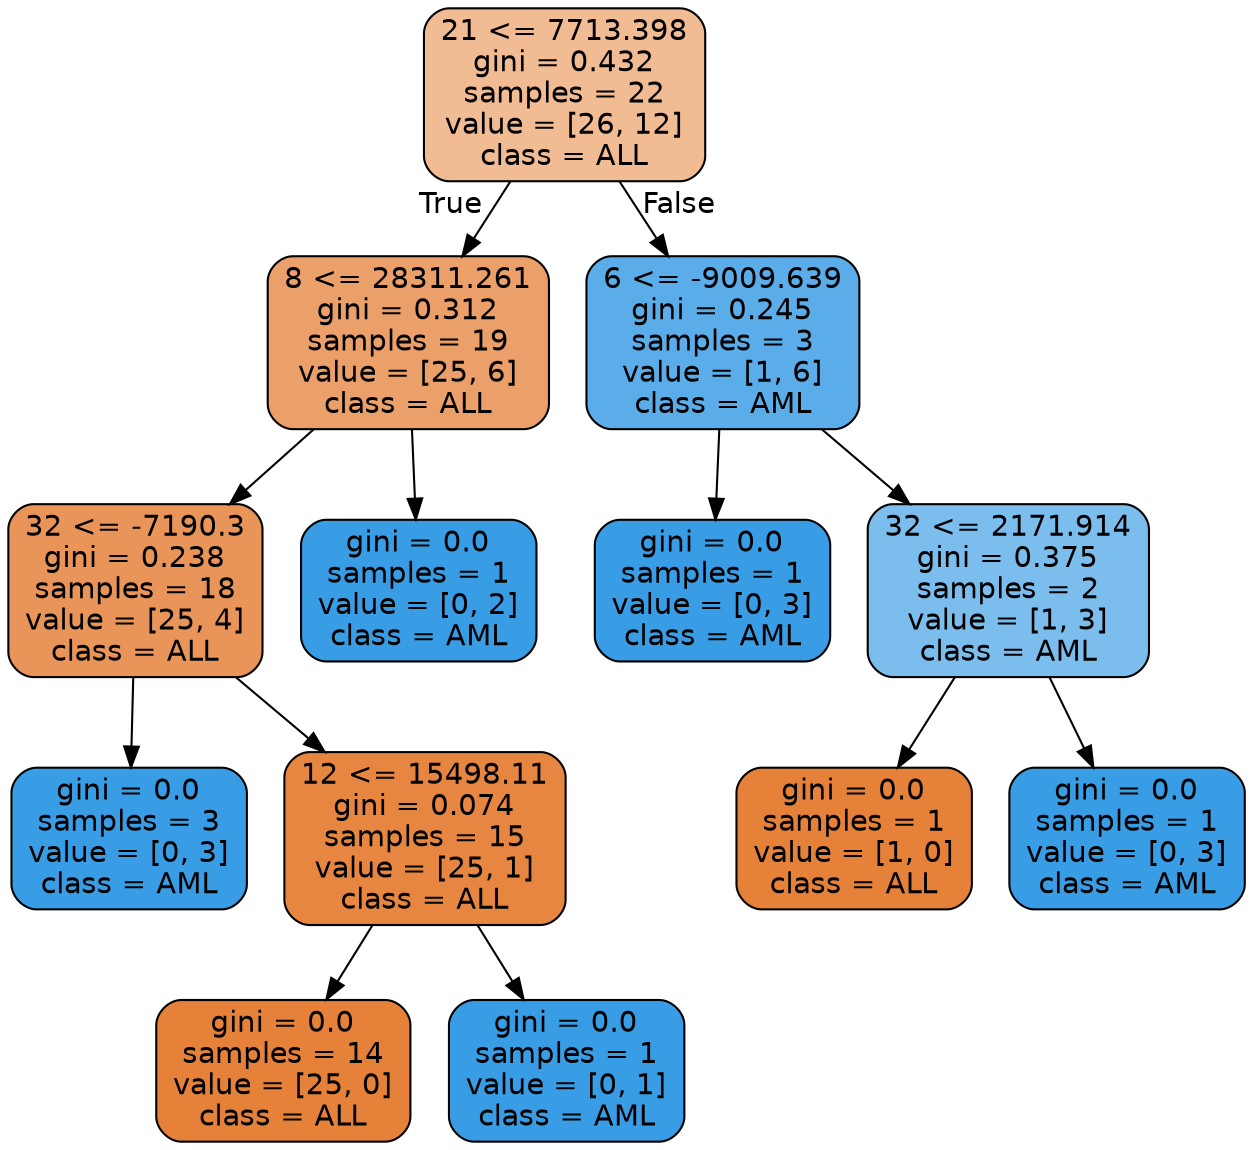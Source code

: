 digraph Tree {
node [shape=box, style="filled, rounded", color="black", fontname=helvetica] ;
edge [fontname=helvetica] ;
0 [label="21 <= 7713.398\ngini = 0.432\nsamples = 22\nvalue = [26, 12]\nclass = ALL", fillcolor="#f1bb94"] ;
1 [label="8 <= 28311.261\ngini = 0.312\nsamples = 19\nvalue = [25, 6]\nclass = ALL", fillcolor="#eb9f69"] ;
0 -> 1 [labeldistance=2.5, labelangle=45, headlabel="True"] ;
2 [label="32 <= -7190.3\ngini = 0.238\nsamples = 18\nvalue = [25, 4]\nclass = ALL", fillcolor="#e99559"] ;
1 -> 2 ;
3 [label="gini = 0.0\nsamples = 3\nvalue = [0, 3]\nclass = AML", fillcolor="#399de5"] ;
2 -> 3 ;
4 [label="12 <= 15498.11\ngini = 0.074\nsamples = 15\nvalue = [25, 1]\nclass = ALL", fillcolor="#e68641"] ;
2 -> 4 ;
5 [label="gini = 0.0\nsamples = 14\nvalue = [25, 0]\nclass = ALL", fillcolor="#e58139"] ;
4 -> 5 ;
6 [label="gini = 0.0\nsamples = 1\nvalue = [0, 1]\nclass = AML", fillcolor="#399de5"] ;
4 -> 6 ;
7 [label="gini = 0.0\nsamples = 1\nvalue = [0, 2]\nclass = AML", fillcolor="#399de5"] ;
1 -> 7 ;
8 [label="6 <= -9009.639\ngini = 0.245\nsamples = 3\nvalue = [1, 6]\nclass = AML", fillcolor="#5aade9"] ;
0 -> 8 [labeldistance=2.5, labelangle=-45, headlabel="False"] ;
9 [label="gini = 0.0\nsamples = 1\nvalue = [0, 3]\nclass = AML", fillcolor="#399de5"] ;
8 -> 9 ;
10 [label="32 <= 2171.914\ngini = 0.375\nsamples = 2\nvalue = [1, 3]\nclass = AML", fillcolor="#7bbeee"] ;
8 -> 10 ;
11 [label="gini = 0.0\nsamples = 1\nvalue = [1, 0]\nclass = ALL", fillcolor="#e58139"] ;
10 -> 11 ;
12 [label="gini = 0.0\nsamples = 1\nvalue = [0, 3]\nclass = AML", fillcolor="#399de5"] ;
10 -> 12 ;
}